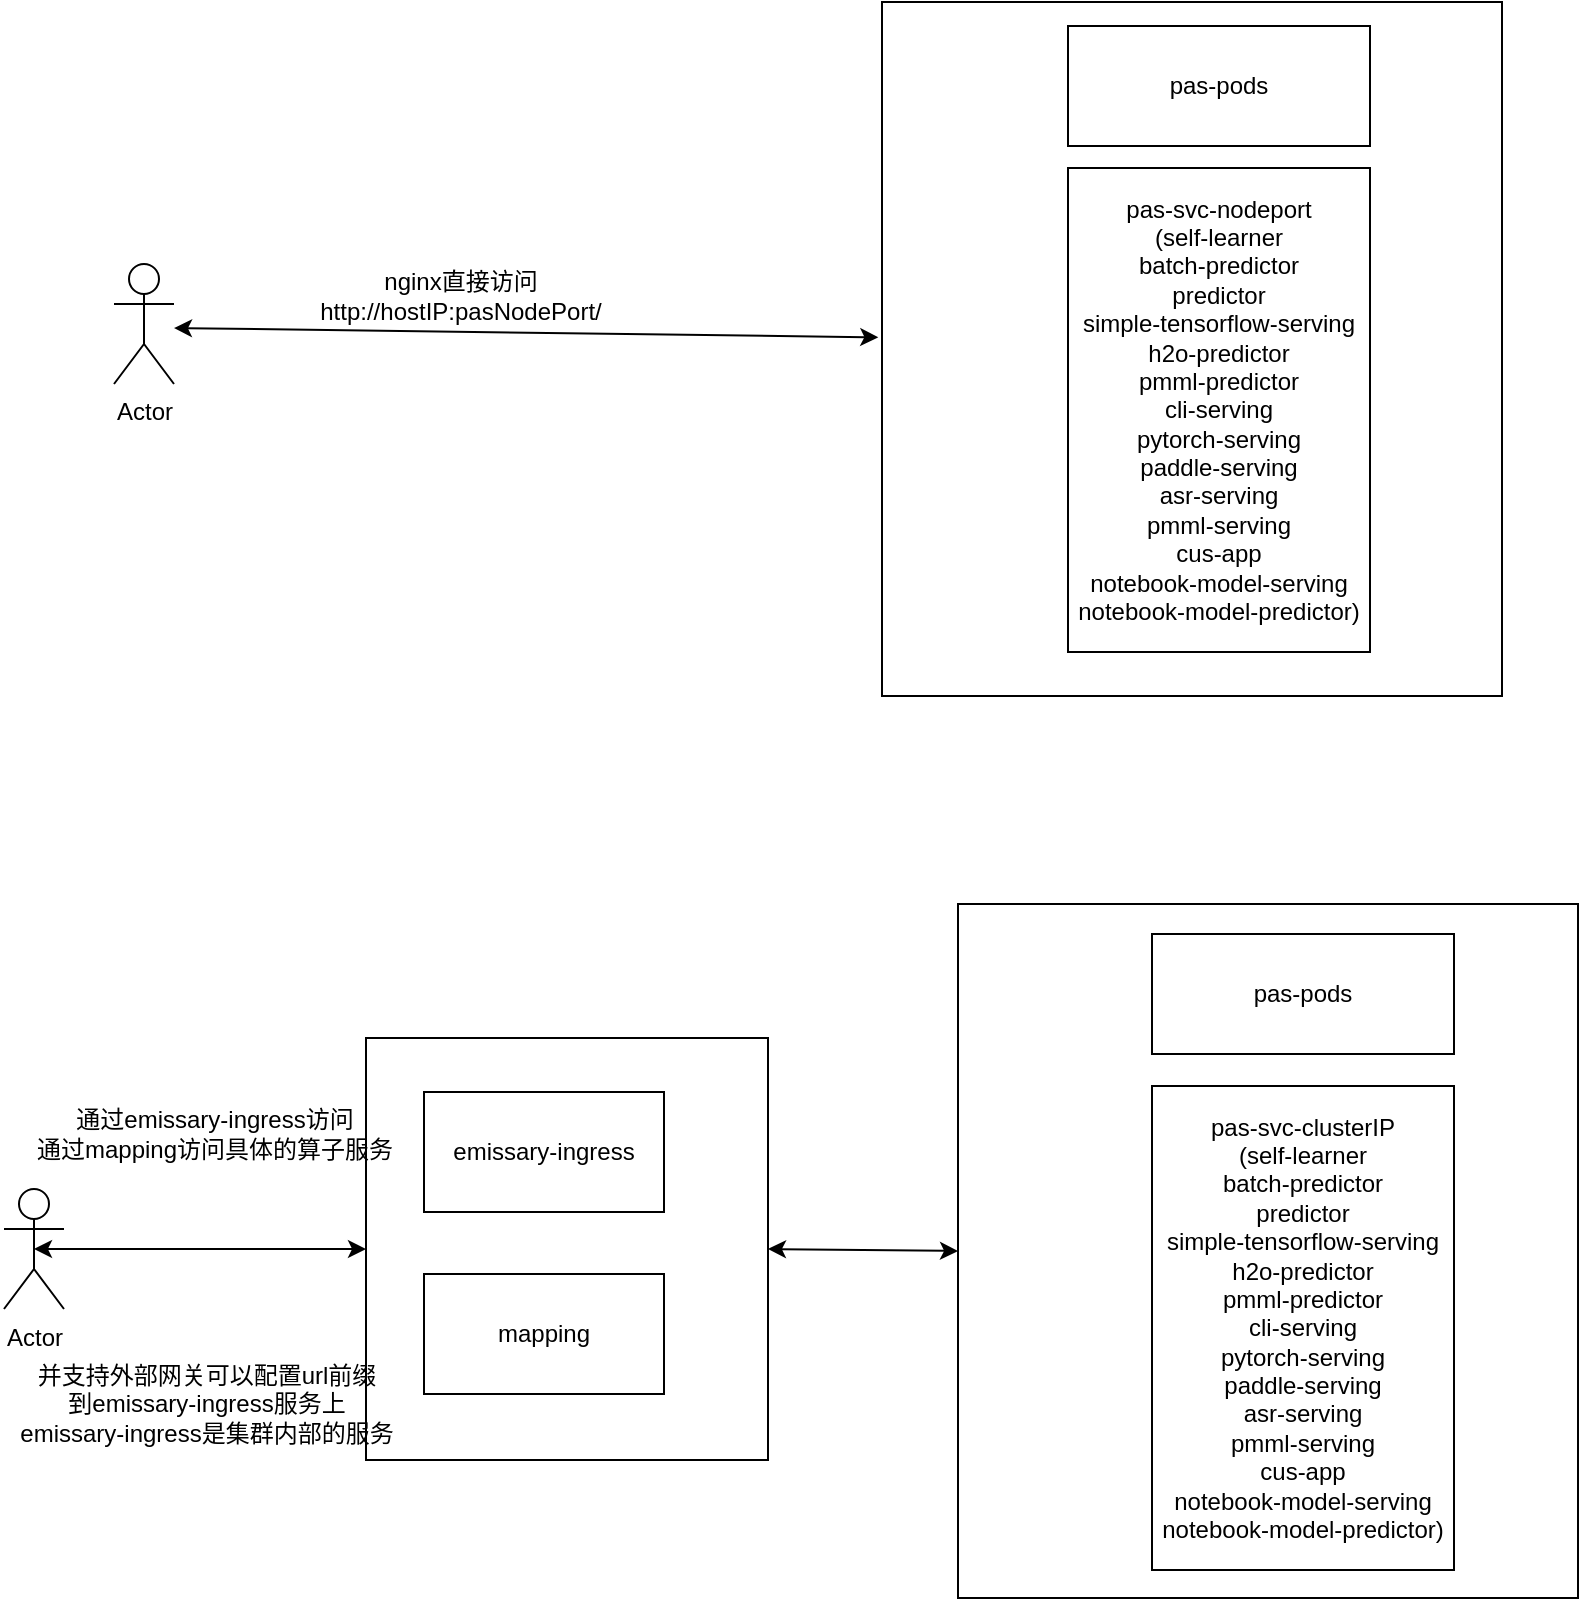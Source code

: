 <mxfile version="22.0.5" type="github">
  <diagram name="第 1 页" id="z0-10-r30Knb3vr5k5f2">
    <mxGraphModel dx="2021" dy="610" grid="0" gridSize="10" guides="1" tooltips="1" connect="1" arrows="1" fold="1" page="1" pageScale="1" pageWidth="827" pageHeight="1169" math="0" shadow="0">
      <root>
        <mxCell id="0" />
        <mxCell id="1" parent="0" />
        <mxCell id="LV-CpRHYJoCNj6H-gSDn-2" value="Actor" style="shape=umlActor;verticalLabelPosition=bottom;verticalAlign=top;html=1;outlineConnect=0;" vertex="1" parent="1">
          <mxGeometry x="55" y="187" width="30" height="60" as="geometry" />
        </mxCell>
        <mxCell id="LV-CpRHYJoCNj6H-gSDn-6" value="" style="rounded=0;whiteSpace=wrap;html=1;" vertex="1" parent="1">
          <mxGeometry x="439" y="56" width="310" height="347" as="geometry" />
        </mxCell>
        <mxCell id="LV-CpRHYJoCNj6H-gSDn-7" value="pas-pods" style="rounded=0;whiteSpace=wrap;html=1;" vertex="1" parent="1">
          <mxGeometry x="532" y="68" width="151" height="60" as="geometry" />
        </mxCell>
        <mxCell id="LV-CpRHYJoCNj6H-gSDn-8" value="pas-svc-nodeport&lt;br&gt;(self-learner&lt;br&gt;batch-predictor&lt;br&gt;predictor&lt;br&gt;simple-tensorflow-serving&lt;br&gt;h2o-predictor&lt;br&gt;pmml-predictor&lt;br&gt;cli-serving&lt;br&gt;pytorch-serving&lt;br&gt;paddle-serving&lt;br&gt;asr-serving&lt;br&gt;pmml-serving&lt;br&gt;cus-app&lt;br&gt;notebook-model-serving&lt;br&gt;notebook-model-predictor)" style="rounded=0;whiteSpace=wrap;html=1;" vertex="1" parent="1">
          <mxGeometry x="532" y="139" width="151" height="242" as="geometry" />
        </mxCell>
        <mxCell id="LV-CpRHYJoCNj6H-gSDn-10" value="" style="endArrow=classic;startArrow=classic;html=1;rounded=0;entryX=-0.006;entryY=0.478;entryDx=0;entryDy=0;entryPerimeter=0;" edge="1" parent="1">
          <mxGeometry width="50" height="50" relative="1" as="geometry">
            <mxPoint x="85" y="218.999" as="sourcePoint" />
            <mxPoint x="437.14" y="223.666" as="targetPoint" />
          </mxGeometry>
        </mxCell>
        <mxCell id="LV-CpRHYJoCNj6H-gSDn-11" value="nginx直接访问&lt;br&gt;http://hostIP:pasNodePort/" style="text;html=1;align=center;verticalAlign=middle;resizable=0;points=[];autosize=1;strokeColor=none;fillColor=none;" vertex="1" parent="1">
          <mxGeometry x="148" y="182" width="159" height="41" as="geometry" />
        </mxCell>
        <mxCell id="LV-CpRHYJoCNj6H-gSDn-12" value="Actor" style="shape=umlActor;verticalLabelPosition=bottom;verticalAlign=top;html=1;outlineConnect=0;" vertex="1" parent="1">
          <mxGeometry y="649.5" width="30" height="60" as="geometry" />
        </mxCell>
        <mxCell id="LV-CpRHYJoCNj6H-gSDn-14" value="" style="rounded=0;whiteSpace=wrap;html=1;" vertex="1" parent="1">
          <mxGeometry x="477" y="507" width="310" height="347" as="geometry" />
        </mxCell>
        <mxCell id="LV-CpRHYJoCNj6H-gSDn-15" value="pas-svc-clusterIP&lt;br&gt;(self-learner&lt;br&gt;batch-predictor&lt;br&gt;predictor&lt;br&gt;simple-tensorflow-serving&lt;br&gt;h2o-predictor&lt;br&gt;pmml-predictor&lt;br&gt;cli-serving&lt;br&gt;pytorch-serving&lt;br&gt;paddle-serving&lt;br&gt;asr-serving&lt;br&gt;pmml-serving&lt;br&gt;cus-app&lt;br&gt;notebook-model-serving&lt;br&gt;notebook-model-predictor)" style="rounded=0;whiteSpace=wrap;html=1;" vertex="1" parent="1">
          <mxGeometry x="574" y="598" width="151" height="242" as="geometry" />
        </mxCell>
        <mxCell id="LV-CpRHYJoCNj6H-gSDn-16" value="pas-pods" style="rounded=0;whiteSpace=wrap;html=1;" vertex="1" parent="1">
          <mxGeometry x="574" y="522" width="151" height="60" as="geometry" />
        </mxCell>
        <mxCell id="LV-CpRHYJoCNj6H-gSDn-17" value="" style="rounded=0;whiteSpace=wrap;html=1;" vertex="1" parent="1">
          <mxGeometry x="181" y="574" width="201" height="211" as="geometry" />
        </mxCell>
        <mxCell id="LV-CpRHYJoCNj6H-gSDn-18" value="emissary-ingress" style="rounded=0;whiteSpace=wrap;html=1;" vertex="1" parent="1">
          <mxGeometry x="210" y="601" width="120" height="60" as="geometry" />
        </mxCell>
        <mxCell id="LV-CpRHYJoCNj6H-gSDn-19" value="mapping" style="rounded=0;whiteSpace=wrap;html=1;" vertex="1" parent="1">
          <mxGeometry x="210" y="692" width="120" height="60" as="geometry" />
        </mxCell>
        <mxCell id="LV-CpRHYJoCNj6H-gSDn-21" value="" style="endArrow=classic;startArrow=classic;html=1;rounded=0;entryX=1;entryY=0.5;entryDx=0;entryDy=0;exitX=0;exitY=0.5;exitDx=0;exitDy=0;" edge="1" parent="1" source="LV-CpRHYJoCNj6H-gSDn-14" target="LV-CpRHYJoCNj6H-gSDn-17">
          <mxGeometry width="50" height="50" relative="1" as="geometry">
            <mxPoint x="507" y="758" as="sourcePoint" />
            <mxPoint x="447" y="700" as="targetPoint" />
          </mxGeometry>
        </mxCell>
        <mxCell id="LV-CpRHYJoCNj6H-gSDn-22" value="" style="endArrow=classic;startArrow=classic;html=1;rounded=0;exitX=0.5;exitY=0.5;exitDx=0;exitDy=0;exitPerimeter=0;entryX=0;entryY=0.5;entryDx=0;entryDy=0;" edge="1" parent="1" source="LV-CpRHYJoCNj6H-gSDn-12" target="LV-CpRHYJoCNj6H-gSDn-17">
          <mxGeometry width="50" height="50" relative="1" as="geometry">
            <mxPoint x="110" y="728" as="sourcePoint" />
            <mxPoint x="160" y="678" as="targetPoint" />
          </mxGeometry>
        </mxCell>
        <mxCell id="LV-CpRHYJoCNj6H-gSDn-24" value="通过emissary-ingress访问&lt;br&gt;通过mapping访问具体的算子服务" style="text;html=1;align=center;verticalAlign=middle;resizable=0;points=[];autosize=1;strokeColor=none;fillColor=none;" vertex="1" parent="1">
          <mxGeometry x="7" y="601" width="196" height="41" as="geometry" />
        </mxCell>
        <mxCell id="LV-CpRHYJoCNj6H-gSDn-25" value="并支持外部网关可以配置url前缀&lt;br&gt;到emissary-ingress服务上&lt;br&gt;emissary-ingress是集群内部的服务" style="text;html=1;align=center;verticalAlign=middle;resizable=0;points=[];autosize=1;strokeColor=none;fillColor=none;" vertex="1" parent="1">
          <mxGeometry x="-2" y="729" width="205" height="55" as="geometry" />
        </mxCell>
      </root>
    </mxGraphModel>
  </diagram>
</mxfile>
